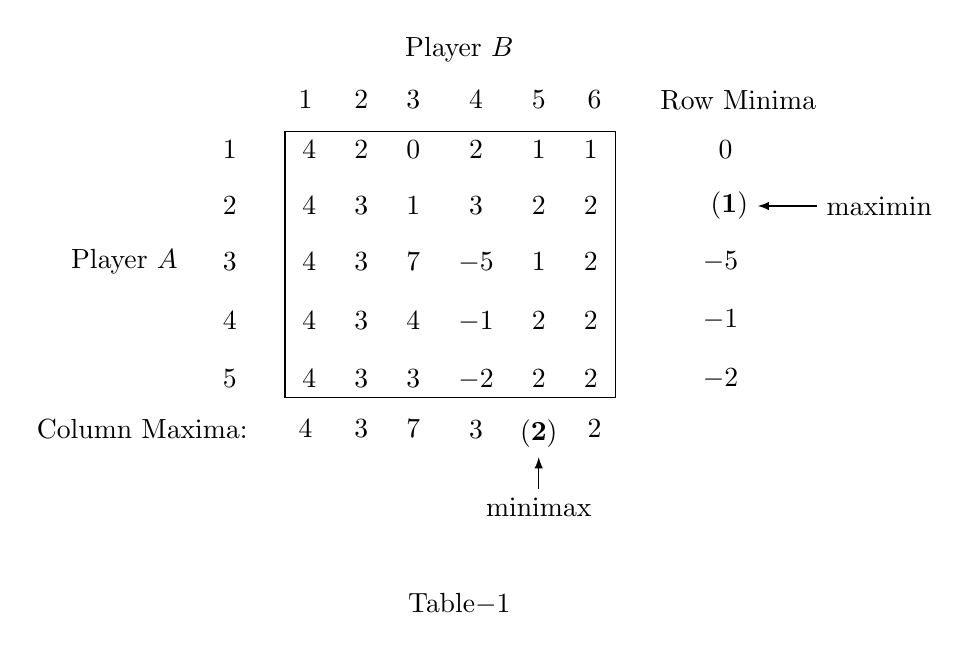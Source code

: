 \begin{tikzpicture}
    \matrix [matrix of math nodes,row sep=0.25cm,column sep=0.25cm] (n) {
        \;4 & 2 & 0 & 2  & 1 & 1\; \\
        \;4 & 3 & 1 & 3  & 2 & 2\; \\
        \;4 & 3 & 7 & -5 & 1 & 2\; \\
        \;4 & 3 & 4 & -1 & 2 & 2\; \\
        \;4 & 3 & 3 & -2 & 2 & 2\; \\
    };
    \draw (n-1-1.north west) rectangle (n-5-6.south east);
    \node[above=1 cm] at (n-1-4.west)(up) {Player $B$};
    \node[left=1.5 cm] at (n-3-1) {Player $A$};

    \foreach \x in {1,...,5} \node[above=.4 cm] at (n-1-\x) {\x};
    \node[above=.4 cm] at (n-1-6)(b) {6};

    \foreach \x in {1,...,4} \node[left=.75 cm] at (n-\x-1) {\x};
    \node[left=.75 cm] at (n-5-1) {5};

    \node[right=0.5 cm of b]  {Row Minima};
    \node[right=1.45 cm] at (n-1-6) {$0$};
    \node[right=1.35 cm] at (n-2-6)(maximin) {$\mathbf{(1)}$};
    \node[right=1.25 cm] at (n-3-6) {$-5$};
    \node[right=1.25 cm] at (n-4-6) {$-1$};
    \node[right=1.25 cm] at (n-5-6) {$-2$};
    \node[right=.75 cm of maximin,name=maxi] {maximin};
    \draw[latex-] (maximin)--(maxi);


    \node[below=.4 cm] at (n-5-1) (a) {$4$};
    \node[left=0.4 cm of a]  {Column Maxima:};
    \node[below=.4 cm] at (n-5-2) {$3$};
    \node[below=.4 cm] at (n-5-3) {$7$};
    \node[below=.4 cm] at (n-5-4) {$3$};
    \node[below=.4 cm] at (n-5-5)(minimax) {$\mathbf{(2)}$};
    \node[below=.4 cm of minimax,name=mani] {minimax};
    \draw[latex-] (minimax)--(mani);
    \node[below=.4 cm] at (n-5-6) {$2$};

    \node[below=6.5 cm of up] {Table$-$1};
\end{tikzpicture}